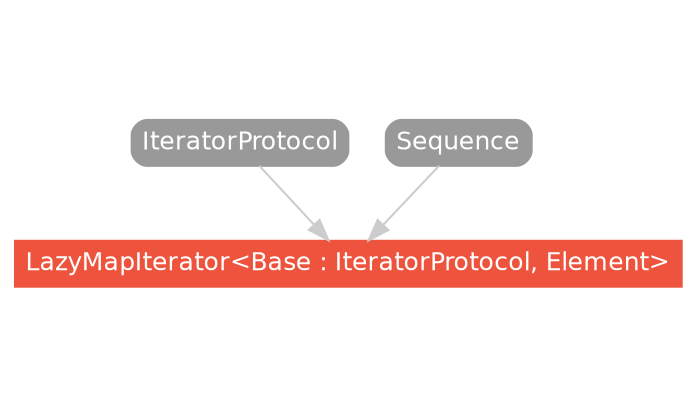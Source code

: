 strict digraph "LazyMapIterator<Base : IteratorProtocol, Element> - Type Hierarchy - SwiftDoc.org" {
    pad="0.1,0.8"
    node [shape=box, style="filled,rounded", color="#999999", fillcolor="#999999", fontcolor=white, fontname=Helvetica, fontnames="Helvetica,sansserif", fontsize=12, margin="0.07,0.05", height="0.3"]
    edge [color="#cccccc"]
    "IteratorProtocol" [URL="/protocol/IteratorProtocol/hierarchy/"]
    "LazyMapIterator<Base : IteratorProtocol, Element>" [URL="/type/LazyMapIterator/", style="filled", fillcolor="#ee543d", color="#ee543d"]
    "Sequence" [URL="/protocol/Sequence/hierarchy/"]    "IteratorProtocol" -> "LazyMapIterator<Base : IteratorProtocol, Element>"
    "Sequence" -> "LazyMapIterator<Base : IteratorProtocol, Element>"
    subgraph Types {
        rank = max; "LazyMapIterator<Base : IteratorProtocol, Element>";
    }
}